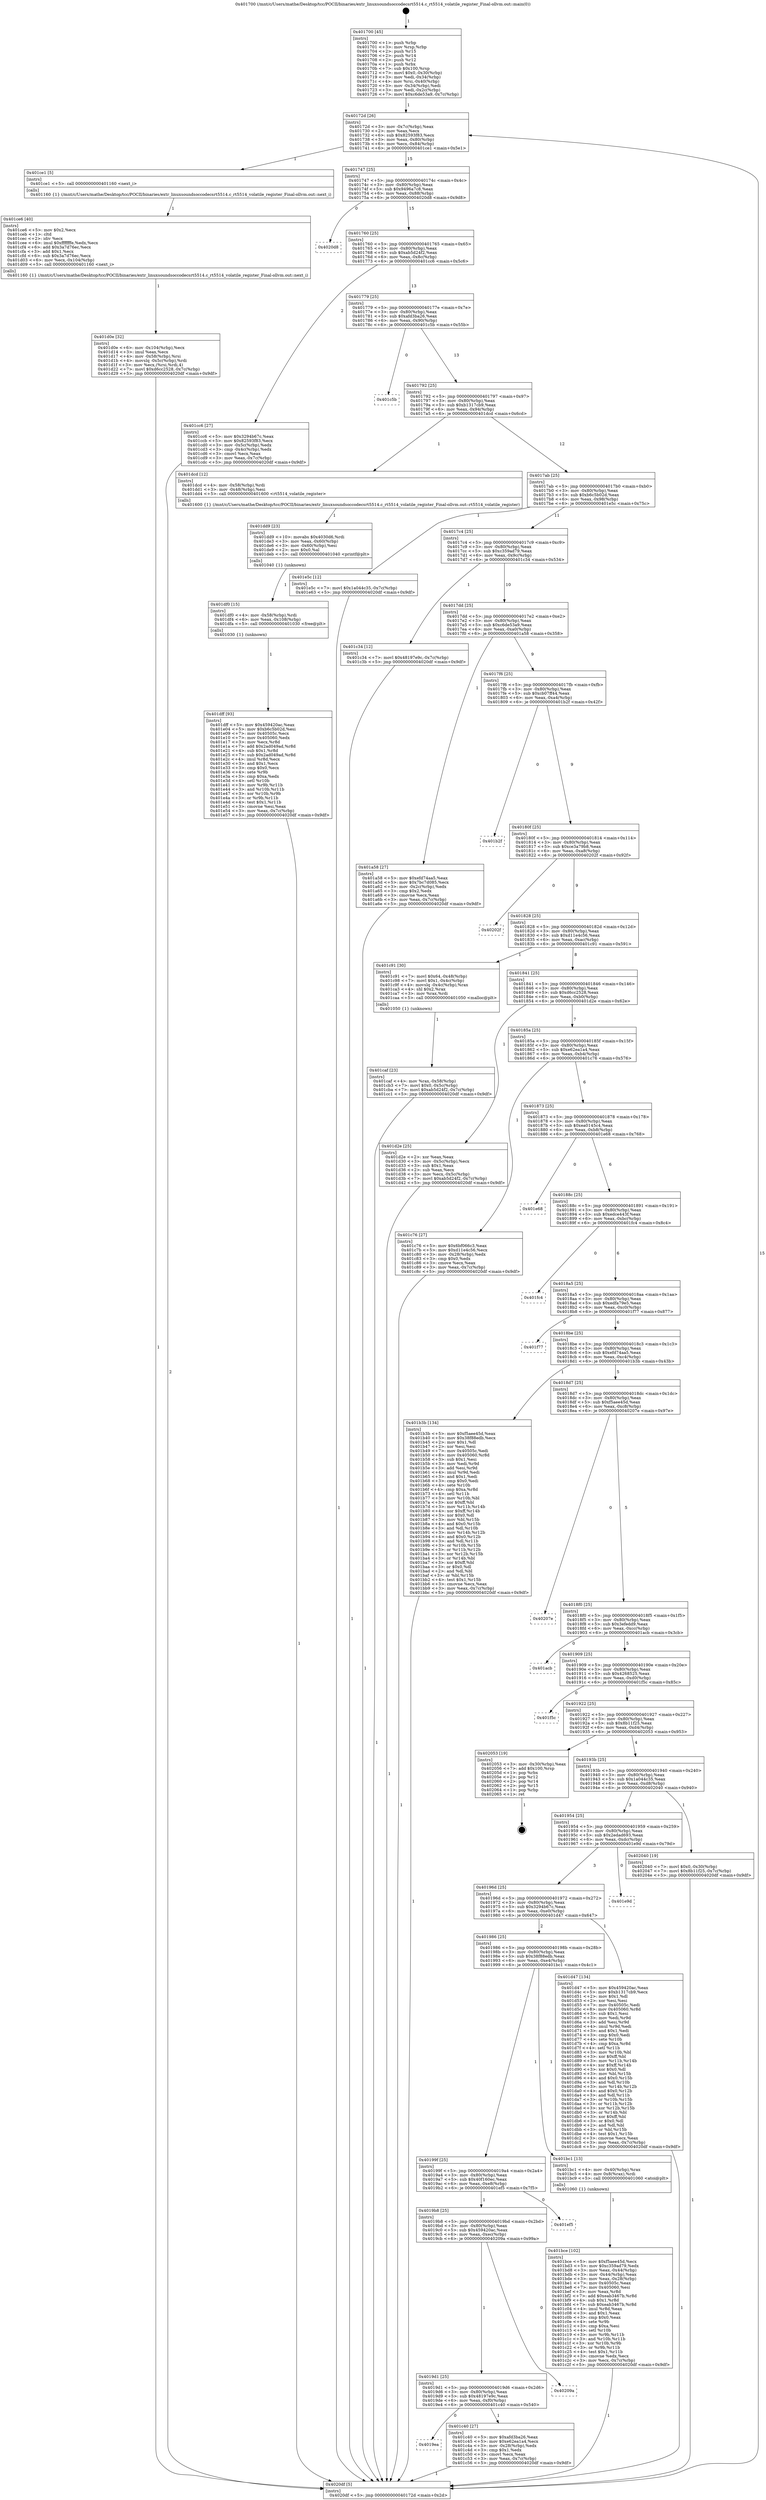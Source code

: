digraph "0x401700" {
  label = "0x401700 (/mnt/c/Users/mathe/Desktop/tcc/POCII/binaries/extr_linuxsoundsoccodecsrt5514.c_rt5514_volatile_register_Final-ollvm.out::main(0))"
  labelloc = "t"
  node[shape=record]

  Entry [label="",width=0.3,height=0.3,shape=circle,fillcolor=black,style=filled]
  "0x40172d" [label="{
     0x40172d [26]\l
     | [instrs]\l
     &nbsp;&nbsp;0x40172d \<+3\>: mov -0x7c(%rbp),%eax\l
     &nbsp;&nbsp;0x401730 \<+2\>: mov %eax,%ecx\l
     &nbsp;&nbsp;0x401732 \<+6\>: sub $0x82593f83,%ecx\l
     &nbsp;&nbsp;0x401738 \<+3\>: mov %eax,-0x80(%rbp)\l
     &nbsp;&nbsp;0x40173b \<+6\>: mov %ecx,-0x84(%rbp)\l
     &nbsp;&nbsp;0x401741 \<+6\>: je 0000000000401ce1 \<main+0x5e1\>\l
  }"]
  "0x401ce1" [label="{
     0x401ce1 [5]\l
     | [instrs]\l
     &nbsp;&nbsp;0x401ce1 \<+5\>: call 0000000000401160 \<next_i\>\l
     | [calls]\l
     &nbsp;&nbsp;0x401160 \{1\} (/mnt/c/Users/mathe/Desktop/tcc/POCII/binaries/extr_linuxsoundsoccodecsrt5514.c_rt5514_volatile_register_Final-ollvm.out::next_i)\l
  }"]
  "0x401747" [label="{
     0x401747 [25]\l
     | [instrs]\l
     &nbsp;&nbsp;0x401747 \<+5\>: jmp 000000000040174c \<main+0x4c\>\l
     &nbsp;&nbsp;0x40174c \<+3\>: mov -0x80(%rbp),%eax\l
     &nbsp;&nbsp;0x40174f \<+5\>: sub $0x9496a7c8,%eax\l
     &nbsp;&nbsp;0x401754 \<+6\>: mov %eax,-0x88(%rbp)\l
     &nbsp;&nbsp;0x40175a \<+6\>: je 00000000004020d8 \<main+0x9d8\>\l
  }"]
  Exit [label="",width=0.3,height=0.3,shape=circle,fillcolor=black,style=filled,peripheries=2]
  "0x4020d8" [label="{
     0x4020d8\l
  }", style=dashed]
  "0x401760" [label="{
     0x401760 [25]\l
     | [instrs]\l
     &nbsp;&nbsp;0x401760 \<+5\>: jmp 0000000000401765 \<main+0x65\>\l
     &nbsp;&nbsp;0x401765 \<+3\>: mov -0x80(%rbp),%eax\l
     &nbsp;&nbsp;0x401768 \<+5\>: sub $0xab5d24f2,%eax\l
     &nbsp;&nbsp;0x40176d \<+6\>: mov %eax,-0x8c(%rbp)\l
     &nbsp;&nbsp;0x401773 \<+6\>: je 0000000000401cc6 \<main+0x5c6\>\l
  }"]
  "0x401dff" [label="{
     0x401dff [93]\l
     | [instrs]\l
     &nbsp;&nbsp;0x401dff \<+5\>: mov $0x459420ac,%eax\l
     &nbsp;&nbsp;0x401e04 \<+5\>: mov $0xb6c5b02d,%esi\l
     &nbsp;&nbsp;0x401e09 \<+7\>: mov 0x40505c,%ecx\l
     &nbsp;&nbsp;0x401e10 \<+7\>: mov 0x405060,%edx\l
     &nbsp;&nbsp;0x401e17 \<+3\>: mov %ecx,%r8d\l
     &nbsp;&nbsp;0x401e1a \<+7\>: add $0x2ad049ad,%r8d\l
     &nbsp;&nbsp;0x401e21 \<+4\>: sub $0x1,%r8d\l
     &nbsp;&nbsp;0x401e25 \<+7\>: sub $0x2ad049ad,%r8d\l
     &nbsp;&nbsp;0x401e2c \<+4\>: imul %r8d,%ecx\l
     &nbsp;&nbsp;0x401e30 \<+3\>: and $0x1,%ecx\l
     &nbsp;&nbsp;0x401e33 \<+3\>: cmp $0x0,%ecx\l
     &nbsp;&nbsp;0x401e36 \<+4\>: sete %r9b\l
     &nbsp;&nbsp;0x401e3a \<+3\>: cmp $0xa,%edx\l
     &nbsp;&nbsp;0x401e3d \<+4\>: setl %r10b\l
     &nbsp;&nbsp;0x401e41 \<+3\>: mov %r9b,%r11b\l
     &nbsp;&nbsp;0x401e44 \<+3\>: and %r10b,%r11b\l
     &nbsp;&nbsp;0x401e47 \<+3\>: xor %r10b,%r9b\l
     &nbsp;&nbsp;0x401e4a \<+3\>: or %r9b,%r11b\l
     &nbsp;&nbsp;0x401e4d \<+4\>: test $0x1,%r11b\l
     &nbsp;&nbsp;0x401e51 \<+3\>: cmovne %esi,%eax\l
     &nbsp;&nbsp;0x401e54 \<+3\>: mov %eax,-0x7c(%rbp)\l
     &nbsp;&nbsp;0x401e57 \<+5\>: jmp 00000000004020df \<main+0x9df\>\l
  }"]
  "0x401cc6" [label="{
     0x401cc6 [27]\l
     | [instrs]\l
     &nbsp;&nbsp;0x401cc6 \<+5\>: mov $0x3294b67c,%eax\l
     &nbsp;&nbsp;0x401ccb \<+5\>: mov $0x82593f83,%ecx\l
     &nbsp;&nbsp;0x401cd0 \<+3\>: mov -0x5c(%rbp),%edx\l
     &nbsp;&nbsp;0x401cd3 \<+3\>: cmp -0x4c(%rbp),%edx\l
     &nbsp;&nbsp;0x401cd6 \<+3\>: cmovl %ecx,%eax\l
     &nbsp;&nbsp;0x401cd9 \<+3\>: mov %eax,-0x7c(%rbp)\l
     &nbsp;&nbsp;0x401cdc \<+5\>: jmp 00000000004020df \<main+0x9df\>\l
  }"]
  "0x401779" [label="{
     0x401779 [25]\l
     | [instrs]\l
     &nbsp;&nbsp;0x401779 \<+5\>: jmp 000000000040177e \<main+0x7e\>\l
     &nbsp;&nbsp;0x40177e \<+3\>: mov -0x80(%rbp),%eax\l
     &nbsp;&nbsp;0x401781 \<+5\>: sub $0xafd3ba26,%eax\l
     &nbsp;&nbsp;0x401786 \<+6\>: mov %eax,-0x90(%rbp)\l
     &nbsp;&nbsp;0x40178c \<+6\>: je 0000000000401c5b \<main+0x55b\>\l
  }"]
  "0x401df0" [label="{
     0x401df0 [15]\l
     | [instrs]\l
     &nbsp;&nbsp;0x401df0 \<+4\>: mov -0x58(%rbp),%rdi\l
     &nbsp;&nbsp;0x401df4 \<+6\>: mov %eax,-0x108(%rbp)\l
     &nbsp;&nbsp;0x401dfa \<+5\>: call 0000000000401030 \<free@plt\>\l
     | [calls]\l
     &nbsp;&nbsp;0x401030 \{1\} (unknown)\l
  }"]
  "0x401c5b" [label="{
     0x401c5b\l
  }", style=dashed]
  "0x401792" [label="{
     0x401792 [25]\l
     | [instrs]\l
     &nbsp;&nbsp;0x401792 \<+5\>: jmp 0000000000401797 \<main+0x97\>\l
     &nbsp;&nbsp;0x401797 \<+3\>: mov -0x80(%rbp),%eax\l
     &nbsp;&nbsp;0x40179a \<+5\>: sub $0xb1317cb9,%eax\l
     &nbsp;&nbsp;0x40179f \<+6\>: mov %eax,-0x94(%rbp)\l
     &nbsp;&nbsp;0x4017a5 \<+6\>: je 0000000000401dcd \<main+0x6cd\>\l
  }"]
  "0x401dd9" [label="{
     0x401dd9 [23]\l
     | [instrs]\l
     &nbsp;&nbsp;0x401dd9 \<+10\>: movabs $0x4030d6,%rdi\l
     &nbsp;&nbsp;0x401de3 \<+3\>: mov %eax,-0x60(%rbp)\l
     &nbsp;&nbsp;0x401de6 \<+3\>: mov -0x60(%rbp),%esi\l
     &nbsp;&nbsp;0x401de9 \<+2\>: mov $0x0,%al\l
     &nbsp;&nbsp;0x401deb \<+5\>: call 0000000000401040 \<printf@plt\>\l
     | [calls]\l
     &nbsp;&nbsp;0x401040 \{1\} (unknown)\l
  }"]
  "0x401dcd" [label="{
     0x401dcd [12]\l
     | [instrs]\l
     &nbsp;&nbsp;0x401dcd \<+4\>: mov -0x58(%rbp),%rdi\l
     &nbsp;&nbsp;0x401dd1 \<+3\>: mov -0x48(%rbp),%esi\l
     &nbsp;&nbsp;0x401dd4 \<+5\>: call 0000000000401600 \<rt5514_volatile_register\>\l
     | [calls]\l
     &nbsp;&nbsp;0x401600 \{1\} (/mnt/c/Users/mathe/Desktop/tcc/POCII/binaries/extr_linuxsoundsoccodecsrt5514.c_rt5514_volatile_register_Final-ollvm.out::rt5514_volatile_register)\l
  }"]
  "0x4017ab" [label="{
     0x4017ab [25]\l
     | [instrs]\l
     &nbsp;&nbsp;0x4017ab \<+5\>: jmp 00000000004017b0 \<main+0xb0\>\l
     &nbsp;&nbsp;0x4017b0 \<+3\>: mov -0x80(%rbp),%eax\l
     &nbsp;&nbsp;0x4017b3 \<+5\>: sub $0xb6c5b02d,%eax\l
     &nbsp;&nbsp;0x4017b8 \<+6\>: mov %eax,-0x98(%rbp)\l
     &nbsp;&nbsp;0x4017be \<+6\>: je 0000000000401e5c \<main+0x75c\>\l
  }"]
  "0x401d0e" [label="{
     0x401d0e [32]\l
     | [instrs]\l
     &nbsp;&nbsp;0x401d0e \<+6\>: mov -0x104(%rbp),%ecx\l
     &nbsp;&nbsp;0x401d14 \<+3\>: imul %eax,%ecx\l
     &nbsp;&nbsp;0x401d17 \<+4\>: mov -0x58(%rbp),%rsi\l
     &nbsp;&nbsp;0x401d1b \<+4\>: movslq -0x5c(%rbp),%rdi\l
     &nbsp;&nbsp;0x401d1f \<+3\>: mov %ecx,(%rsi,%rdi,4)\l
     &nbsp;&nbsp;0x401d22 \<+7\>: movl $0xd6cc2528,-0x7c(%rbp)\l
     &nbsp;&nbsp;0x401d29 \<+5\>: jmp 00000000004020df \<main+0x9df\>\l
  }"]
  "0x401e5c" [label="{
     0x401e5c [12]\l
     | [instrs]\l
     &nbsp;&nbsp;0x401e5c \<+7\>: movl $0x1a044c35,-0x7c(%rbp)\l
     &nbsp;&nbsp;0x401e63 \<+5\>: jmp 00000000004020df \<main+0x9df\>\l
  }"]
  "0x4017c4" [label="{
     0x4017c4 [25]\l
     | [instrs]\l
     &nbsp;&nbsp;0x4017c4 \<+5\>: jmp 00000000004017c9 \<main+0xc9\>\l
     &nbsp;&nbsp;0x4017c9 \<+3\>: mov -0x80(%rbp),%eax\l
     &nbsp;&nbsp;0x4017cc \<+5\>: sub $0xc359ad79,%eax\l
     &nbsp;&nbsp;0x4017d1 \<+6\>: mov %eax,-0x9c(%rbp)\l
     &nbsp;&nbsp;0x4017d7 \<+6\>: je 0000000000401c34 \<main+0x534\>\l
  }"]
  "0x401ce6" [label="{
     0x401ce6 [40]\l
     | [instrs]\l
     &nbsp;&nbsp;0x401ce6 \<+5\>: mov $0x2,%ecx\l
     &nbsp;&nbsp;0x401ceb \<+1\>: cltd\l
     &nbsp;&nbsp;0x401cec \<+2\>: idiv %ecx\l
     &nbsp;&nbsp;0x401cee \<+6\>: imul $0xfffffffe,%edx,%ecx\l
     &nbsp;&nbsp;0x401cf4 \<+6\>: add $0x3a7d76ec,%ecx\l
     &nbsp;&nbsp;0x401cfa \<+3\>: add $0x1,%ecx\l
     &nbsp;&nbsp;0x401cfd \<+6\>: sub $0x3a7d76ec,%ecx\l
     &nbsp;&nbsp;0x401d03 \<+6\>: mov %ecx,-0x104(%rbp)\l
     &nbsp;&nbsp;0x401d09 \<+5\>: call 0000000000401160 \<next_i\>\l
     | [calls]\l
     &nbsp;&nbsp;0x401160 \{1\} (/mnt/c/Users/mathe/Desktop/tcc/POCII/binaries/extr_linuxsoundsoccodecsrt5514.c_rt5514_volatile_register_Final-ollvm.out::next_i)\l
  }"]
  "0x401c34" [label="{
     0x401c34 [12]\l
     | [instrs]\l
     &nbsp;&nbsp;0x401c34 \<+7\>: movl $0x48197e9c,-0x7c(%rbp)\l
     &nbsp;&nbsp;0x401c3b \<+5\>: jmp 00000000004020df \<main+0x9df\>\l
  }"]
  "0x4017dd" [label="{
     0x4017dd [25]\l
     | [instrs]\l
     &nbsp;&nbsp;0x4017dd \<+5\>: jmp 00000000004017e2 \<main+0xe2\>\l
     &nbsp;&nbsp;0x4017e2 \<+3\>: mov -0x80(%rbp),%eax\l
     &nbsp;&nbsp;0x4017e5 \<+5\>: sub $0xc6de53a9,%eax\l
     &nbsp;&nbsp;0x4017ea \<+6\>: mov %eax,-0xa0(%rbp)\l
     &nbsp;&nbsp;0x4017f0 \<+6\>: je 0000000000401a58 \<main+0x358\>\l
  }"]
  "0x401caf" [label="{
     0x401caf [23]\l
     | [instrs]\l
     &nbsp;&nbsp;0x401caf \<+4\>: mov %rax,-0x58(%rbp)\l
     &nbsp;&nbsp;0x401cb3 \<+7\>: movl $0x0,-0x5c(%rbp)\l
     &nbsp;&nbsp;0x401cba \<+7\>: movl $0xab5d24f2,-0x7c(%rbp)\l
     &nbsp;&nbsp;0x401cc1 \<+5\>: jmp 00000000004020df \<main+0x9df\>\l
  }"]
  "0x401a58" [label="{
     0x401a58 [27]\l
     | [instrs]\l
     &nbsp;&nbsp;0x401a58 \<+5\>: mov $0xefd74aa5,%eax\l
     &nbsp;&nbsp;0x401a5d \<+5\>: mov $0x7bc7d085,%ecx\l
     &nbsp;&nbsp;0x401a62 \<+3\>: mov -0x2c(%rbp),%edx\l
     &nbsp;&nbsp;0x401a65 \<+3\>: cmp $0x2,%edx\l
     &nbsp;&nbsp;0x401a68 \<+3\>: cmovne %ecx,%eax\l
     &nbsp;&nbsp;0x401a6b \<+3\>: mov %eax,-0x7c(%rbp)\l
     &nbsp;&nbsp;0x401a6e \<+5\>: jmp 00000000004020df \<main+0x9df\>\l
  }"]
  "0x4017f6" [label="{
     0x4017f6 [25]\l
     | [instrs]\l
     &nbsp;&nbsp;0x4017f6 \<+5\>: jmp 00000000004017fb \<main+0xfb\>\l
     &nbsp;&nbsp;0x4017fb \<+3\>: mov -0x80(%rbp),%eax\l
     &nbsp;&nbsp;0x4017fe \<+5\>: sub $0xcb07ff44,%eax\l
     &nbsp;&nbsp;0x401803 \<+6\>: mov %eax,-0xa4(%rbp)\l
     &nbsp;&nbsp;0x401809 \<+6\>: je 0000000000401b2f \<main+0x42f\>\l
  }"]
  "0x4020df" [label="{
     0x4020df [5]\l
     | [instrs]\l
     &nbsp;&nbsp;0x4020df \<+5\>: jmp 000000000040172d \<main+0x2d\>\l
  }"]
  "0x401700" [label="{
     0x401700 [45]\l
     | [instrs]\l
     &nbsp;&nbsp;0x401700 \<+1\>: push %rbp\l
     &nbsp;&nbsp;0x401701 \<+3\>: mov %rsp,%rbp\l
     &nbsp;&nbsp;0x401704 \<+2\>: push %r15\l
     &nbsp;&nbsp;0x401706 \<+2\>: push %r14\l
     &nbsp;&nbsp;0x401708 \<+2\>: push %r12\l
     &nbsp;&nbsp;0x40170a \<+1\>: push %rbx\l
     &nbsp;&nbsp;0x40170b \<+7\>: sub $0x100,%rsp\l
     &nbsp;&nbsp;0x401712 \<+7\>: movl $0x0,-0x30(%rbp)\l
     &nbsp;&nbsp;0x401719 \<+3\>: mov %edi,-0x34(%rbp)\l
     &nbsp;&nbsp;0x40171c \<+4\>: mov %rsi,-0x40(%rbp)\l
     &nbsp;&nbsp;0x401720 \<+3\>: mov -0x34(%rbp),%edi\l
     &nbsp;&nbsp;0x401723 \<+3\>: mov %edi,-0x2c(%rbp)\l
     &nbsp;&nbsp;0x401726 \<+7\>: movl $0xc6de53a9,-0x7c(%rbp)\l
  }"]
  "0x4019ea" [label="{
     0x4019ea\l
  }", style=dashed]
  "0x401b2f" [label="{
     0x401b2f\l
  }", style=dashed]
  "0x40180f" [label="{
     0x40180f [25]\l
     | [instrs]\l
     &nbsp;&nbsp;0x40180f \<+5\>: jmp 0000000000401814 \<main+0x114\>\l
     &nbsp;&nbsp;0x401814 \<+3\>: mov -0x80(%rbp),%eax\l
     &nbsp;&nbsp;0x401817 \<+5\>: sub $0xce3a79b8,%eax\l
     &nbsp;&nbsp;0x40181c \<+6\>: mov %eax,-0xa8(%rbp)\l
     &nbsp;&nbsp;0x401822 \<+6\>: je 000000000040202f \<main+0x92f\>\l
  }"]
  "0x401c40" [label="{
     0x401c40 [27]\l
     | [instrs]\l
     &nbsp;&nbsp;0x401c40 \<+5\>: mov $0xafd3ba26,%eax\l
     &nbsp;&nbsp;0x401c45 \<+5\>: mov $0xe62ea1a4,%ecx\l
     &nbsp;&nbsp;0x401c4a \<+3\>: mov -0x28(%rbp),%edx\l
     &nbsp;&nbsp;0x401c4d \<+3\>: cmp $0x1,%edx\l
     &nbsp;&nbsp;0x401c50 \<+3\>: cmovl %ecx,%eax\l
     &nbsp;&nbsp;0x401c53 \<+3\>: mov %eax,-0x7c(%rbp)\l
     &nbsp;&nbsp;0x401c56 \<+5\>: jmp 00000000004020df \<main+0x9df\>\l
  }"]
  "0x40202f" [label="{
     0x40202f\l
  }", style=dashed]
  "0x401828" [label="{
     0x401828 [25]\l
     | [instrs]\l
     &nbsp;&nbsp;0x401828 \<+5\>: jmp 000000000040182d \<main+0x12d\>\l
     &nbsp;&nbsp;0x40182d \<+3\>: mov -0x80(%rbp),%eax\l
     &nbsp;&nbsp;0x401830 \<+5\>: sub $0xd11e4c56,%eax\l
     &nbsp;&nbsp;0x401835 \<+6\>: mov %eax,-0xac(%rbp)\l
     &nbsp;&nbsp;0x40183b \<+6\>: je 0000000000401c91 \<main+0x591\>\l
  }"]
  "0x4019d1" [label="{
     0x4019d1 [25]\l
     | [instrs]\l
     &nbsp;&nbsp;0x4019d1 \<+5\>: jmp 00000000004019d6 \<main+0x2d6\>\l
     &nbsp;&nbsp;0x4019d6 \<+3\>: mov -0x80(%rbp),%eax\l
     &nbsp;&nbsp;0x4019d9 \<+5\>: sub $0x48197e9c,%eax\l
     &nbsp;&nbsp;0x4019de \<+6\>: mov %eax,-0xf0(%rbp)\l
     &nbsp;&nbsp;0x4019e4 \<+6\>: je 0000000000401c40 \<main+0x540\>\l
  }"]
  "0x401c91" [label="{
     0x401c91 [30]\l
     | [instrs]\l
     &nbsp;&nbsp;0x401c91 \<+7\>: movl $0x64,-0x48(%rbp)\l
     &nbsp;&nbsp;0x401c98 \<+7\>: movl $0x1,-0x4c(%rbp)\l
     &nbsp;&nbsp;0x401c9f \<+4\>: movslq -0x4c(%rbp),%rax\l
     &nbsp;&nbsp;0x401ca3 \<+4\>: shl $0x2,%rax\l
     &nbsp;&nbsp;0x401ca7 \<+3\>: mov %rax,%rdi\l
     &nbsp;&nbsp;0x401caa \<+5\>: call 0000000000401050 \<malloc@plt\>\l
     | [calls]\l
     &nbsp;&nbsp;0x401050 \{1\} (unknown)\l
  }"]
  "0x401841" [label="{
     0x401841 [25]\l
     | [instrs]\l
     &nbsp;&nbsp;0x401841 \<+5\>: jmp 0000000000401846 \<main+0x146\>\l
     &nbsp;&nbsp;0x401846 \<+3\>: mov -0x80(%rbp),%eax\l
     &nbsp;&nbsp;0x401849 \<+5\>: sub $0xd6cc2528,%eax\l
     &nbsp;&nbsp;0x40184e \<+6\>: mov %eax,-0xb0(%rbp)\l
     &nbsp;&nbsp;0x401854 \<+6\>: je 0000000000401d2e \<main+0x62e\>\l
  }"]
  "0x40209a" [label="{
     0x40209a\l
  }", style=dashed]
  "0x401d2e" [label="{
     0x401d2e [25]\l
     | [instrs]\l
     &nbsp;&nbsp;0x401d2e \<+2\>: xor %eax,%eax\l
     &nbsp;&nbsp;0x401d30 \<+3\>: mov -0x5c(%rbp),%ecx\l
     &nbsp;&nbsp;0x401d33 \<+3\>: sub $0x1,%eax\l
     &nbsp;&nbsp;0x401d36 \<+2\>: sub %eax,%ecx\l
     &nbsp;&nbsp;0x401d38 \<+3\>: mov %ecx,-0x5c(%rbp)\l
     &nbsp;&nbsp;0x401d3b \<+7\>: movl $0xab5d24f2,-0x7c(%rbp)\l
     &nbsp;&nbsp;0x401d42 \<+5\>: jmp 00000000004020df \<main+0x9df\>\l
  }"]
  "0x40185a" [label="{
     0x40185a [25]\l
     | [instrs]\l
     &nbsp;&nbsp;0x40185a \<+5\>: jmp 000000000040185f \<main+0x15f\>\l
     &nbsp;&nbsp;0x40185f \<+3\>: mov -0x80(%rbp),%eax\l
     &nbsp;&nbsp;0x401862 \<+5\>: sub $0xe62ea1a4,%eax\l
     &nbsp;&nbsp;0x401867 \<+6\>: mov %eax,-0xb4(%rbp)\l
     &nbsp;&nbsp;0x40186d \<+6\>: je 0000000000401c76 \<main+0x576\>\l
  }"]
  "0x4019b8" [label="{
     0x4019b8 [25]\l
     | [instrs]\l
     &nbsp;&nbsp;0x4019b8 \<+5\>: jmp 00000000004019bd \<main+0x2bd\>\l
     &nbsp;&nbsp;0x4019bd \<+3\>: mov -0x80(%rbp),%eax\l
     &nbsp;&nbsp;0x4019c0 \<+5\>: sub $0x459420ac,%eax\l
     &nbsp;&nbsp;0x4019c5 \<+6\>: mov %eax,-0xec(%rbp)\l
     &nbsp;&nbsp;0x4019cb \<+6\>: je 000000000040209a \<main+0x99a\>\l
  }"]
  "0x401c76" [label="{
     0x401c76 [27]\l
     | [instrs]\l
     &nbsp;&nbsp;0x401c76 \<+5\>: mov $0x6bf066c3,%eax\l
     &nbsp;&nbsp;0x401c7b \<+5\>: mov $0xd11e4c56,%ecx\l
     &nbsp;&nbsp;0x401c80 \<+3\>: mov -0x28(%rbp),%edx\l
     &nbsp;&nbsp;0x401c83 \<+3\>: cmp $0x0,%edx\l
     &nbsp;&nbsp;0x401c86 \<+3\>: cmove %ecx,%eax\l
     &nbsp;&nbsp;0x401c89 \<+3\>: mov %eax,-0x7c(%rbp)\l
     &nbsp;&nbsp;0x401c8c \<+5\>: jmp 00000000004020df \<main+0x9df\>\l
  }"]
  "0x401873" [label="{
     0x401873 [25]\l
     | [instrs]\l
     &nbsp;&nbsp;0x401873 \<+5\>: jmp 0000000000401878 \<main+0x178\>\l
     &nbsp;&nbsp;0x401878 \<+3\>: mov -0x80(%rbp),%eax\l
     &nbsp;&nbsp;0x40187b \<+5\>: sub $0xea0145c4,%eax\l
     &nbsp;&nbsp;0x401880 \<+6\>: mov %eax,-0xb8(%rbp)\l
     &nbsp;&nbsp;0x401886 \<+6\>: je 0000000000401e68 \<main+0x768\>\l
  }"]
  "0x401ef5" [label="{
     0x401ef5\l
  }", style=dashed]
  "0x401e68" [label="{
     0x401e68\l
  }", style=dashed]
  "0x40188c" [label="{
     0x40188c [25]\l
     | [instrs]\l
     &nbsp;&nbsp;0x40188c \<+5\>: jmp 0000000000401891 \<main+0x191\>\l
     &nbsp;&nbsp;0x401891 \<+3\>: mov -0x80(%rbp),%eax\l
     &nbsp;&nbsp;0x401894 \<+5\>: sub $0xedce443f,%eax\l
     &nbsp;&nbsp;0x401899 \<+6\>: mov %eax,-0xbc(%rbp)\l
     &nbsp;&nbsp;0x40189f \<+6\>: je 0000000000401fc4 \<main+0x8c4\>\l
  }"]
  "0x401bce" [label="{
     0x401bce [102]\l
     | [instrs]\l
     &nbsp;&nbsp;0x401bce \<+5\>: mov $0xf5aee45d,%ecx\l
     &nbsp;&nbsp;0x401bd3 \<+5\>: mov $0xc359ad79,%edx\l
     &nbsp;&nbsp;0x401bd8 \<+3\>: mov %eax,-0x44(%rbp)\l
     &nbsp;&nbsp;0x401bdb \<+3\>: mov -0x44(%rbp),%eax\l
     &nbsp;&nbsp;0x401bde \<+3\>: mov %eax,-0x28(%rbp)\l
     &nbsp;&nbsp;0x401be1 \<+7\>: mov 0x40505c,%eax\l
     &nbsp;&nbsp;0x401be8 \<+7\>: mov 0x405060,%esi\l
     &nbsp;&nbsp;0x401bef \<+3\>: mov %eax,%r8d\l
     &nbsp;&nbsp;0x401bf2 \<+7\>: add $0xeab3467b,%r8d\l
     &nbsp;&nbsp;0x401bf9 \<+4\>: sub $0x1,%r8d\l
     &nbsp;&nbsp;0x401bfd \<+7\>: sub $0xeab3467b,%r8d\l
     &nbsp;&nbsp;0x401c04 \<+4\>: imul %r8d,%eax\l
     &nbsp;&nbsp;0x401c08 \<+3\>: and $0x1,%eax\l
     &nbsp;&nbsp;0x401c0b \<+3\>: cmp $0x0,%eax\l
     &nbsp;&nbsp;0x401c0e \<+4\>: sete %r9b\l
     &nbsp;&nbsp;0x401c12 \<+3\>: cmp $0xa,%esi\l
     &nbsp;&nbsp;0x401c15 \<+4\>: setl %r10b\l
     &nbsp;&nbsp;0x401c19 \<+3\>: mov %r9b,%r11b\l
     &nbsp;&nbsp;0x401c1c \<+3\>: and %r10b,%r11b\l
     &nbsp;&nbsp;0x401c1f \<+3\>: xor %r10b,%r9b\l
     &nbsp;&nbsp;0x401c22 \<+3\>: or %r9b,%r11b\l
     &nbsp;&nbsp;0x401c25 \<+4\>: test $0x1,%r11b\l
     &nbsp;&nbsp;0x401c29 \<+3\>: cmovne %edx,%ecx\l
     &nbsp;&nbsp;0x401c2c \<+3\>: mov %ecx,-0x7c(%rbp)\l
     &nbsp;&nbsp;0x401c2f \<+5\>: jmp 00000000004020df \<main+0x9df\>\l
  }"]
  "0x401fc4" [label="{
     0x401fc4\l
  }", style=dashed]
  "0x4018a5" [label="{
     0x4018a5 [25]\l
     | [instrs]\l
     &nbsp;&nbsp;0x4018a5 \<+5\>: jmp 00000000004018aa \<main+0x1aa\>\l
     &nbsp;&nbsp;0x4018aa \<+3\>: mov -0x80(%rbp),%eax\l
     &nbsp;&nbsp;0x4018ad \<+5\>: sub $0xedfa79e5,%eax\l
     &nbsp;&nbsp;0x4018b2 \<+6\>: mov %eax,-0xc0(%rbp)\l
     &nbsp;&nbsp;0x4018b8 \<+6\>: je 0000000000401f77 \<main+0x877\>\l
  }"]
  "0x40199f" [label="{
     0x40199f [25]\l
     | [instrs]\l
     &nbsp;&nbsp;0x40199f \<+5\>: jmp 00000000004019a4 \<main+0x2a4\>\l
     &nbsp;&nbsp;0x4019a4 \<+3\>: mov -0x80(%rbp),%eax\l
     &nbsp;&nbsp;0x4019a7 \<+5\>: sub $0x40f160ec,%eax\l
     &nbsp;&nbsp;0x4019ac \<+6\>: mov %eax,-0xe8(%rbp)\l
     &nbsp;&nbsp;0x4019b2 \<+6\>: je 0000000000401ef5 \<main+0x7f5\>\l
  }"]
  "0x401f77" [label="{
     0x401f77\l
  }", style=dashed]
  "0x4018be" [label="{
     0x4018be [25]\l
     | [instrs]\l
     &nbsp;&nbsp;0x4018be \<+5\>: jmp 00000000004018c3 \<main+0x1c3\>\l
     &nbsp;&nbsp;0x4018c3 \<+3\>: mov -0x80(%rbp),%eax\l
     &nbsp;&nbsp;0x4018c6 \<+5\>: sub $0xefd74aa5,%eax\l
     &nbsp;&nbsp;0x4018cb \<+6\>: mov %eax,-0xc4(%rbp)\l
     &nbsp;&nbsp;0x4018d1 \<+6\>: je 0000000000401b3b \<main+0x43b\>\l
  }"]
  "0x401bc1" [label="{
     0x401bc1 [13]\l
     | [instrs]\l
     &nbsp;&nbsp;0x401bc1 \<+4\>: mov -0x40(%rbp),%rax\l
     &nbsp;&nbsp;0x401bc5 \<+4\>: mov 0x8(%rax),%rdi\l
     &nbsp;&nbsp;0x401bc9 \<+5\>: call 0000000000401060 \<atoi@plt\>\l
     | [calls]\l
     &nbsp;&nbsp;0x401060 \{1\} (unknown)\l
  }"]
  "0x401b3b" [label="{
     0x401b3b [134]\l
     | [instrs]\l
     &nbsp;&nbsp;0x401b3b \<+5\>: mov $0xf5aee45d,%eax\l
     &nbsp;&nbsp;0x401b40 \<+5\>: mov $0x38f88edb,%ecx\l
     &nbsp;&nbsp;0x401b45 \<+2\>: mov $0x1,%dl\l
     &nbsp;&nbsp;0x401b47 \<+2\>: xor %esi,%esi\l
     &nbsp;&nbsp;0x401b49 \<+7\>: mov 0x40505c,%edi\l
     &nbsp;&nbsp;0x401b50 \<+8\>: mov 0x405060,%r8d\l
     &nbsp;&nbsp;0x401b58 \<+3\>: sub $0x1,%esi\l
     &nbsp;&nbsp;0x401b5b \<+3\>: mov %edi,%r9d\l
     &nbsp;&nbsp;0x401b5e \<+3\>: add %esi,%r9d\l
     &nbsp;&nbsp;0x401b61 \<+4\>: imul %r9d,%edi\l
     &nbsp;&nbsp;0x401b65 \<+3\>: and $0x1,%edi\l
     &nbsp;&nbsp;0x401b68 \<+3\>: cmp $0x0,%edi\l
     &nbsp;&nbsp;0x401b6b \<+4\>: sete %r10b\l
     &nbsp;&nbsp;0x401b6f \<+4\>: cmp $0xa,%r8d\l
     &nbsp;&nbsp;0x401b73 \<+4\>: setl %r11b\l
     &nbsp;&nbsp;0x401b77 \<+3\>: mov %r10b,%bl\l
     &nbsp;&nbsp;0x401b7a \<+3\>: xor $0xff,%bl\l
     &nbsp;&nbsp;0x401b7d \<+3\>: mov %r11b,%r14b\l
     &nbsp;&nbsp;0x401b80 \<+4\>: xor $0xff,%r14b\l
     &nbsp;&nbsp;0x401b84 \<+3\>: xor $0x0,%dl\l
     &nbsp;&nbsp;0x401b87 \<+3\>: mov %bl,%r15b\l
     &nbsp;&nbsp;0x401b8a \<+4\>: and $0x0,%r15b\l
     &nbsp;&nbsp;0x401b8e \<+3\>: and %dl,%r10b\l
     &nbsp;&nbsp;0x401b91 \<+3\>: mov %r14b,%r12b\l
     &nbsp;&nbsp;0x401b94 \<+4\>: and $0x0,%r12b\l
     &nbsp;&nbsp;0x401b98 \<+3\>: and %dl,%r11b\l
     &nbsp;&nbsp;0x401b9b \<+3\>: or %r10b,%r15b\l
     &nbsp;&nbsp;0x401b9e \<+3\>: or %r11b,%r12b\l
     &nbsp;&nbsp;0x401ba1 \<+3\>: xor %r12b,%r15b\l
     &nbsp;&nbsp;0x401ba4 \<+3\>: or %r14b,%bl\l
     &nbsp;&nbsp;0x401ba7 \<+3\>: xor $0xff,%bl\l
     &nbsp;&nbsp;0x401baa \<+3\>: or $0x0,%dl\l
     &nbsp;&nbsp;0x401bad \<+2\>: and %dl,%bl\l
     &nbsp;&nbsp;0x401baf \<+3\>: or %bl,%r15b\l
     &nbsp;&nbsp;0x401bb2 \<+4\>: test $0x1,%r15b\l
     &nbsp;&nbsp;0x401bb6 \<+3\>: cmovne %ecx,%eax\l
     &nbsp;&nbsp;0x401bb9 \<+3\>: mov %eax,-0x7c(%rbp)\l
     &nbsp;&nbsp;0x401bbc \<+5\>: jmp 00000000004020df \<main+0x9df\>\l
  }"]
  "0x4018d7" [label="{
     0x4018d7 [25]\l
     | [instrs]\l
     &nbsp;&nbsp;0x4018d7 \<+5\>: jmp 00000000004018dc \<main+0x1dc\>\l
     &nbsp;&nbsp;0x4018dc \<+3\>: mov -0x80(%rbp),%eax\l
     &nbsp;&nbsp;0x4018df \<+5\>: sub $0xf5aee45d,%eax\l
     &nbsp;&nbsp;0x4018e4 \<+6\>: mov %eax,-0xc8(%rbp)\l
     &nbsp;&nbsp;0x4018ea \<+6\>: je 000000000040207e \<main+0x97e\>\l
  }"]
  "0x401986" [label="{
     0x401986 [25]\l
     | [instrs]\l
     &nbsp;&nbsp;0x401986 \<+5\>: jmp 000000000040198b \<main+0x28b\>\l
     &nbsp;&nbsp;0x40198b \<+3\>: mov -0x80(%rbp),%eax\l
     &nbsp;&nbsp;0x40198e \<+5\>: sub $0x38f88edb,%eax\l
     &nbsp;&nbsp;0x401993 \<+6\>: mov %eax,-0xe4(%rbp)\l
     &nbsp;&nbsp;0x401999 \<+6\>: je 0000000000401bc1 \<main+0x4c1\>\l
  }"]
  "0x40207e" [label="{
     0x40207e\l
  }", style=dashed]
  "0x4018f0" [label="{
     0x4018f0 [25]\l
     | [instrs]\l
     &nbsp;&nbsp;0x4018f0 \<+5\>: jmp 00000000004018f5 \<main+0x1f5\>\l
     &nbsp;&nbsp;0x4018f5 \<+3\>: mov -0x80(%rbp),%eax\l
     &nbsp;&nbsp;0x4018f8 \<+5\>: sub $0x3efedd9,%eax\l
     &nbsp;&nbsp;0x4018fd \<+6\>: mov %eax,-0xcc(%rbp)\l
     &nbsp;&nbsp;0x401903 \<+6\>: je 0000000000401acb \<main+0x3cb\>\l
  }"]
  "0x401d47" [label="{
     0x401d47 [134]\l
     | [instrs]\l
     &nbsp;&nbsp;0x401d47 \<+5\>: mov $0x459420ac,%eax\l
     &nbsp;&nbsp;0x401d4c \<+5\>: mov $0xb1317cb9,%ecx\l
     &nbsp;&nbsp;0x401d51 \<+2\>: mov $0x1,%dl\l
     &nbsp;&nbsp;0x401d53 \<+2\>: xor %esi,%esi\l
     &nbsp;&nbsp;0x401d55 \<+7\>: mov 0x40505c,%edi\l
     &nbsp;&nbsp;0x401d5c \<+8\>: mov 0x405060,%r8d\l
     &nbsp;&nbsp;0x401d64 \<+3\>: sub $0x1,%esi\l
     &nbsp;&nbsp;0x401d67 \<+3\>: mov %edi,%r9d\l
     &nbsp;&nbsp;0x401d6a \<+3\>: add %esi,%r9d\l
     &nbsp;&nbsp;0x401d6d \<+4\>: imul %r9d,%edi\l
     &nbsp;&nbsp;0x401d71 \<+3\>: and $0x1,%edi\l
     &nbsp;&nbsp;0x401d74 \<+3\>: cmp $0x0,%edi\l
     &nbsp;&nbsp;0x401d77 \<+4\>: sete %r10b\l
     &nbsp;&nbsp;0x401d7b \<+4\>: cmp $0xa,%r8d\l
     &nbsp;&nbsp;0x401d7f \<+4\>: setl %r11b\l
     &nbsp;&nbsp;0x401d83 \<+3\>: mov %r10b,%bl\l
     &nbsp;&nbsp;0x401d86 \<+3\>: xor $0xff,%bl\l
     &nbsp;&nbsp;0x401d89 \<+3\>: mov %r11b,%r14b\l
     &nbsp;&nbsp;0x401d8c \<+4\>: xor $0xff,%r14b\l
     &nbsp;&nbsp;0x401d90 \<+3\>: xor $0x0,%dl\l
     &nbsp;&nbsp;0x401d93 \<+3\>: mov %bl,%r15b\l
     &nbsp;&nbsp;0x401d96 \<+4\>: and $0x0,%r15b\l
     &nbsp;&nbsp;0x401d9a \<+3\>: and %dl,%r10b\l
     &nbsp;&nbsp;0x401d9d \<+3\>: mov %r14b,%r12b\l
     &nbsp;&nbsp;0x401da0 \<+4\>: and $0x0,%r12b\l
     &nbsp;&nbsp;0x401da4 \<+3\>: and %dl,%r11b\l
     &nbsp;&nbsp;0x401da7 \<+3\>: or %r10b,%r15b\l
     &nbsp;&nbsp;0x401daa \<+3\>: or %r11b,%r12b\l
     &nbsp;&nbsp;0x401dad \<+3\>: xor %r12b,%r15b\l
     &nbsp;&nbsp;0x401db0 \<+3\>: or %r14b,%bl\l
     &nbsp;&nbsp;0x401db3 \<+3\>: xor $0xff,%bl\l
     &nbsp;&nbsp;0x401db6 \<+3\>: or $0x0,%dl\l
     &nbsp;&nbsp;0x401db9 \<+2\>: and %dl,%bl\l
     &nbsp;&nbsp;0x401dbb \<+3\>: or %bl,%r15b\l
     &nbsp;&nbsp;0x401dbe \<+4\>: test $0x1,%r15b\l
     &nbsp;&nbsp;0x401dc2 \<+3\>: cmovne %ecx,%eax\l
     &nbsp;&nbsp;0x401dc5 \<+3\>: mov %eax,-0x7c(%rbp)\l
     &nbsp;&nbsp;0x401dc8 \<+5\>: jmp 00000000004020df \<main+0x9df\>\l
  }"]
  "0x401acb" [label="{
     0x401acb\l
  }", style=dashed]
  "0x401909" [label="{
     0x401909 [25]\l
     | [instrs]\l
     &nbsp;&nbsp;0x401909 \<+5\>: jmp 000000000040190e \<main+0x20e\>\l
     &nbsp;&nbsp;0x40190e \<+3\>: mov -0x80(%rbp),%eax\l
     &nbsp;&nbsp;0x401911 \<+5\>: sub $0x4268525,%eax\l
     &nbsp;&nbsp;0x401916 \<+6\>: mov %eax,-0xd0(%rbp)\l
     &nbsp;&nbsp;0x40191c \<+6\>: je 0000000000401f5c \<main+0x85c\>\l
  }"]
  "0x40196d" [label="{
     0x40196d [25]\l
     | [instrs]\l
     &nbsp;&nbsp;0x40196d \<+5\>: jmp 0000000000401972 \<main+0x272\>\l
     &nbsp;&nbsp;0x401972 \<+3\>: mov -0x80(%rbp),%eax\l
     &nbsp;&nbsp;0x401975 \<+5\>: sub $0x3294b67c,%eax\l
     &nbsp;&nbsp;0x40197a \<+6\>: mov %eax,-0xe0(%rbp)\l
     &nbsp;&nbsp;0x401980 \<+6\>: je 0000000000401d47 \<main+0x647\>\l
  }"]
  "0x401f5c" [label="{
     0x401f5c\l
  }", style=dashed]
  "0x401922" [label="{
     0x401922 [25]\l
     | [instrs]\l
     &nbsp;&nbsp;0x401922 \<+5\>: jmp 0000000000401927 \<main+0x227\>\l
     &nbsp;&nbsp;0x401927 \<+3\>: mov -0x80(%rbp),%eax\l
     &nbsp;&nbsp;0x40192a \<+5\>: sub $0x8b11f25,%eax\l
     &nbsp;&nbsp;0x40192f \<+6\>: mov %eax,-0xd4(%rbp)\l
     &nbsp;&nbsp;0x401935 \<+6\>: je 0000000000402053 \<main+0x953\>\l
  }"]
  "0x401e9d" [label="{
     0x401e9d\l
  }", style=dashed]
  "0x402053" [label="{
     0x402053 [19]\l
     | [instrs]\l
     &nbsp;&nbsp;0x402053 \<+3\>: mov -0x30(%rbp),%eax\l
     &nbsp;&nbsp;0x402056 \<+7\>: add $0x100,%rsp\l
     &nbsp;&nbsp;0x40205d \<+1\>: pop %rbx\l
     &nbsp;&nbsp;0x40205e \<+2\>: pop %r12\l
     &nbsp;&nbsp;0x402060 \<+2\>: pop %r14\l
     &nbsp;&nbsp;0x402062 \<+2\>: pop %r15\l
     &nbsp;&nbsp;0x402064 \<+1\>: pop %rbp\l
     &nbsp;&nbsp;0x402065 \<+1\>: ret\l
  }"]
  "0x40193b" [label="{
     0x40193b [25]\l
     | [instrs]\l
     &nbsp;&nbsp;0x40193b \<+5\>: jmp 0000000000401940 \<main+0x240\>\l
     &nbsp;&nbsp;0x401940 \<+3\>: mov -0x80(%rbp),%eax\l
     &nbsp;&nbsp;0x401943 \<+5\>: sub $0x1a044c35,%eax\l
     &nbsp;&nbsp;0x401948 \<+6\>: mov %eax,-0xd8(%rbp)\l
     &nbsp;&nbsp;0x40194e \<+6\>: je 0000000000402040 \<main+0x940\>\l
  }"]
  "0x401954" [label="{
     0x401954 [25]\l
     | [instrs]\l
     &nbsp;&nbsp;0x401954 \<+5\>: jmp 0000000000401959 \<main+0x259\>\l
     &nbsp;&nbsp;0x401959 \<+3\>: mov -0x80(%rbp),%eax\l
     &nbsp;&nbsp;0x40195c \<+5\>: sub $0x2edad693,%eax\l
     &nbsp;&nbsp;0x401961 \<+6\>: mov %eax,-0xdc(%rbp)\l
     &nbsp;&nbsp;0x401967 \<+6\>: je 0000000000401e9d \<main+0x79d\>\l
  }"]
  "0x402040" [label="{
     0x402040 [19]\l
     | [instrs]\l
     &nbsp;&nbsp;0x402040 \<+7\>: movl $0x0,-0x30(%rbp)\l
     &nbsp;&nbsp;0x402047 \<+7\>: movl $0x8b11f25,-0x7c(%rbp)\l
     &nbsp;&nbsp;0x40204e \<+5\>: jmp 00000000004020df \<main+0x9df\>\l
  }"]
  Entry -> "0x401700" [label=" 1"]
  "0x40172d" -> "0x401ce1" [label=" 1"]
  "0x40172d" -> "0x401747" [label=" 15"]
  "0x402053" -> Exit [label=" 1"]
  "0x401747" -> "0x4020d8" [label=" 0"]
  "0x401747" -> "0x401760" [label=" 15"]
  "0x402040" -> "0x4020df" [label=" 1"]
  "0x401760" -> "0x401cc6" [label=" 2"]
  "0x401760" -> "0x401779" [label=" 13"]
  "0x401e5c" -> "0x4020df" [label=" 1"]
  "0x401779" -> "0x401c5b" [label=" 0"]
  "0x401779" -> "0x401792" [label=" 13"]
  "0x401dff" -> "0x4020df" [label=" 1"]
  "0x401792" -> "0x401dcd" [label=" 1"]
  "0x401792" -> "0x4017ab" [label=" 12"]
  "0x401df0" -> "0x401dff" [label=" 1"]
  "0x4017ab" -> "0x401e5c" [label=" 1"]
  "0x4017ab" -> "0x4017c4" [label=" 11"]
  "0x401dd9" -> "0x401df0" [label=" 1"]
  "0x4017c4" -> "0x401c34" [label=" 1"]
  "0x4017c4" -> "0x4017dd" [label=" 10"]
  "0x401dcd" -> "0x401dd9" [label=" 1"]
  "0x4017dd" -> "0x401a58" [label=" 1"]
  "0x4017dd" -> "0x4017f6" [label=" 9"]
  "0x401a58" -> "0x4020df" [label=" 1"]
  "0x401700" -> "0x40172d" [label=" 1"]
  "0x4020df" -> "0x40172d" [label=" 15"]
  "0x401d47" -> "0x4020df" [label=" 1"]
  "0x4017f6" -> "0x401b2f" [label=" 0"]
  "0x4017f6" -> "0x40180f" [label=" 9"]
  "0x401d2e" -> "0x4020df" [label=" 1"]
  "0x40180f" -> "0x40202f" [label=" 0"]
  "0x40180f" -> "0x401828" [label=" 9"]
  "0x401d0e" -> "0x4020df" [label=" 1"]
  "0x401828" -> "0x401c91" [label=" 1"]
  "0x401828" -> "0x401841" [label=" 8"]
  "0x401ce1" -> "0x401ce6" [label=" 1"]
  "0x401841" -> "0x401d2e" [label=" 1"]
  "0x401841" -> "0x40185a" [label=" 7"]
  "0x401cc6" -> "0x4020df" [label=" 2"]
  "0x40185a" -> "0x401c76" [label=" 1"]
  "0x40185a" -> "0x401873" [label=" 6"]
  "0x401c91" -> "0x401caf" [label=" 1"]
  "0x401873" -> "0x401e68" [label=" 0"]
  "0x401873" -> "0x40188c" [label=" 6"]
  "0x401c76" -> "0x4020df" [label=" 1"]
  "0x40188c" -> "0x401fc4" [label=" 0"]
  "0x40188c" -> "0x4018a5" [label=" 6"]
  "0x4019d1" -> "0x4019ea" [label=" 0"]
  "0x4018a5" -> "0x401f77" [label=" 0"]
  "0x4018a5" -> "0x4018be" [label=" 6"]
  "0x4019d1" -> "0x401c40" [label=" 1"]
  "0x4018be" -> "0x401b3b" [label=" 1"]
  "0x4018be" -> "0x4018d7" [label=" 5"]
  "0x401b3b" -> "0x4020df" [label=" 1"]
  "0x401ce6" -> "0x401d0e" [label=" 1"]
  "0x4018d7" -> "0x40207e" [label=" 0"]
  "0x4018d7" -> "0x4018f0" [label=" 5"]
  "0x4019b8" -> "0x40209a" [label=" 0"]
  "0x4018f0" -> "0x401acb" [label=" 0"]
  "0x4018f0" -> "0x401909" [label=" 5"]
  "0x401caf" -> "0x4020df" [label=" 1"]
  "0x401909" -> "0x401f5c" [label=" 0"]
  "0x401909" -> "0x401922" [label=" 5"]
  "0x40199f" -> "0x401ef5" [label=" 0"]
  "0x401922" -> "0x402053" [label=" 1"]
  "0x401922" -> "0x40193b" [label=" 4"]
  "0x401c40" -> "0x4020df" [label=" 1"]
  "0x40193b" -> "0x402040" [label=" 1"]
  "0x40193b" -> "0x401954" [label=" 3"]
  "0x401c34" -> "0x4020df" [label=" 1"]
  "0x401954" -> "0x401e9d" [label=" 0"]
  "0x401954" -> "0x40196d" [label=" 3"]
  "0x40199f" -> "0x4019b8" [label=" 1"]
  "0x40196d" -> "0x401d47" [label=" 1"]
  "0x40196d" -> "0x401986" [label=" 2"]
  "0x4019b8" -> "0x4019d1" [label=" 1"]
  "0x401986" -> "0x401bc1" [label=" 1"]
  "0x401986" -> "0x40199f" [label=" 1"]
  "0x401bc1" -> "0x401bce" [label=" 1"]
  "0x401bce" -> "0x4020df" [label=" 1"]
}
